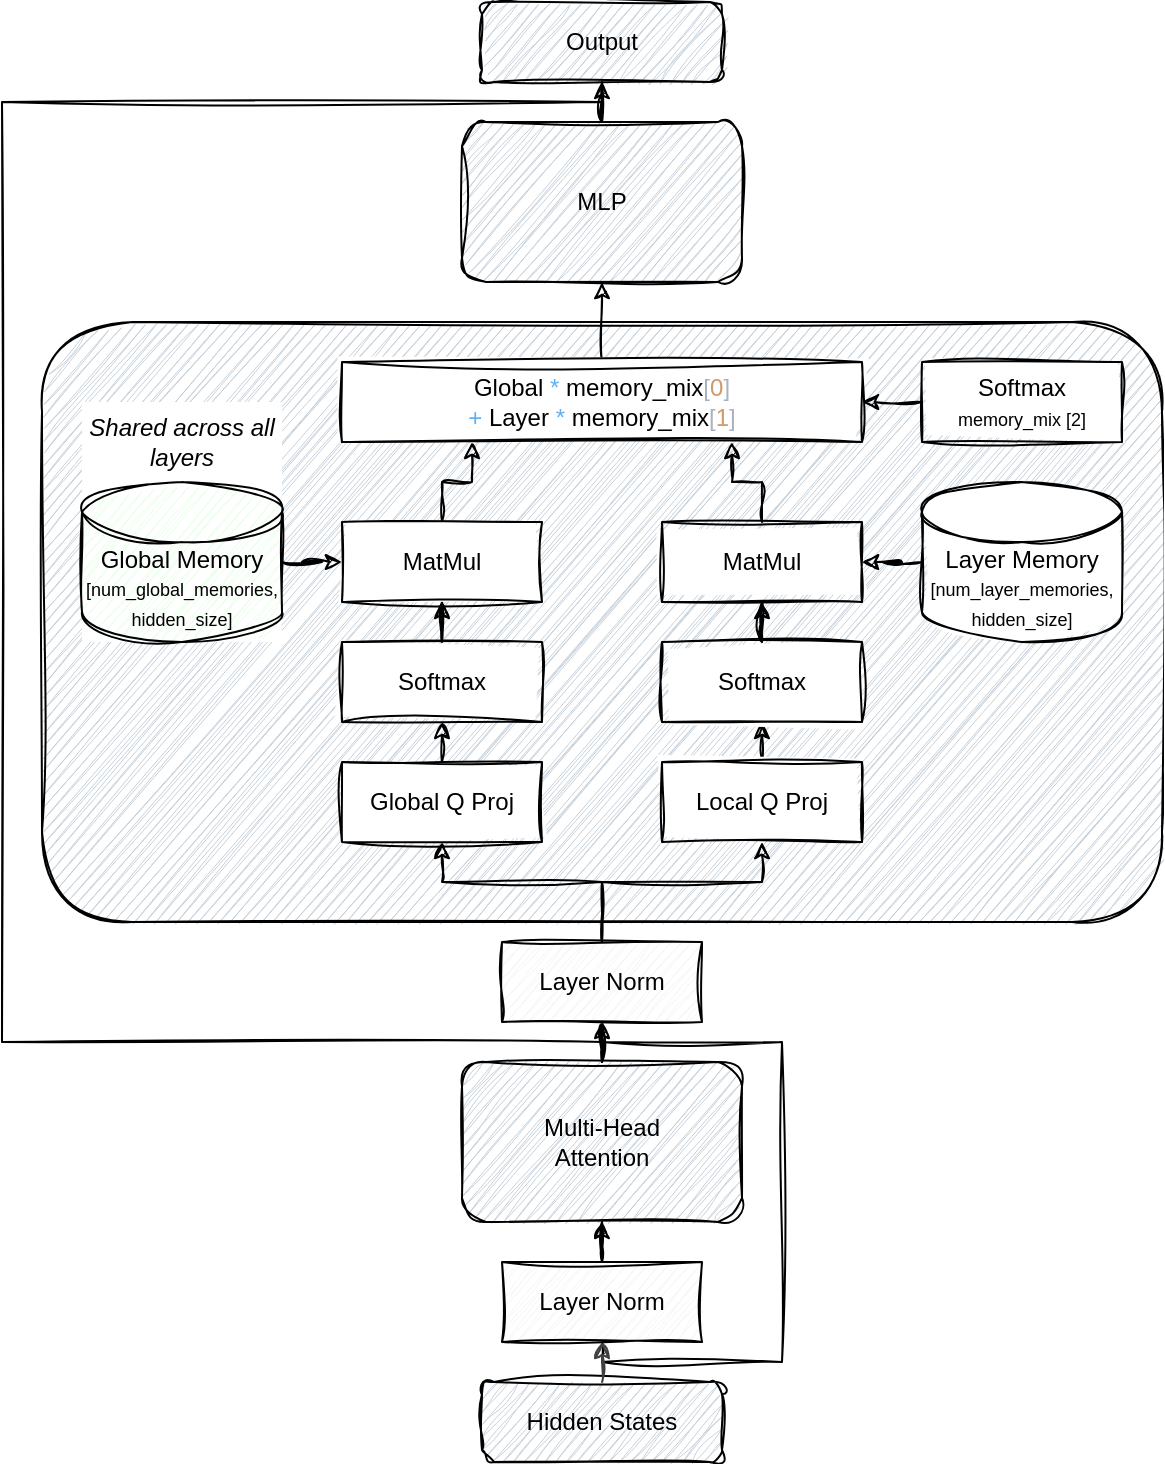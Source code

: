 <mxfile version="24.8.4">
  <diagram name="Page-1" id="BNjqO_U-ip7hN5Ylay93">
    <mxGraphModel dx="1420" dy="893" grid="1" gridSize="10" guides="1" tooltips="1" connect="1" arrows="1" fold="1" page="0" pageScale="1" pageWidth="827" pageHeight="1169" math="0" shadow="0">
      <root>
        <mxCell id="0" />
        <mxCell id="1" parent="0" />
        <mxCell id="yzHuR-fKHhVG8IjJjYtu-60" value="" style="rounded=1;whiteSpace=wrap;html=1;sketch=1;hachureGap=4;jiggle=2;curveFitting=1;fontFamily=Helvetica;shadow=0;glass=0;strokeColor=#000000;align=center;verticalAlign=middle;fontSize=12;fontColor=default;fillColor=#C6D1DB;" vertex="1" parent="1">
          <mxGeometry x="20" y="500" width="560" height="300" as="geometry" />
        </mxCell>
        <mxCell id="2" value="Hidden States" style="rounded=1;whiteSpace=wrap;html=1;fillColor=#C6D1DB;strokeColor=#000000;sketch=1;curveFitting=1;jiggle=2;shadow=0;glass=0;align=center;verticalAlign=middle;fontFamily=Helvetica;fontSize=12;fontColor=default;" parent="1" vertex="1">
          <mxGeometry x="240" y="1030" width="120" height="40" as="geometry" />
        </mxCell>
        <mxCell id="7ALhebWWjywCs4MrrUen-11" style="edgeStyle=orthogonalEdgeStyle;rounded=0;orthogonalLoop=1;jettySize=auto;html=1;sketch=1;curveFitting=1;jiggle=2;" parent="1" source="3" target="4" edge="1">
          <mxGeometry relative="1" as="geometry" />
        </mxCell>
        <mxCell id="yzHuR-fKHhVG8IjJjYtu-54" style="edgeStyle=orthogonalEdgeStyle;rounded=0;orthogonalLoop=1;jettySize=auto;html=1;exitX=0.5;exitY=1;exitDx=0;exitDy=0;entryX=0.5;entryY=0;entryDx=0;entryDy=0;strokeColor=default;align=center;verticalAlign=middle;fontFamily=Helvetica;fontSize=11;fontColor=default;labelBackgroundColor=default;endArrow=none;endFill=0;sketch=1;curveFitting=1;jiggle=2;curved=0;" edge="1" parent="1" source="3" target="4">
          <mxGeometry relative="1" as="geometry">
            <Array as="points">
              <mxPoint x="300" y="1020" />
              <mxPoint x="390" y="1020" />
              <mxPoint x="390" y="860" />
              <mxPoint x="300" y="860" />
            </Array>
          </mxGeometry>
        </mxCell>
        <mxCell id="3" value="Layer Norm" style="rounded=0;whiteSpace=wrap;html=1;fillColor=#F5F5F5;strokeColor=#000000;align=center;verticalAlign=middle;fontFamily=Helvetica;fontSize=12;fontColor=default;sketch=1;curveFitting=1;jiggle=2;" parent="1" vertex="1">
          <mxGeometry x="250" y="970" width="100" height="40" as="geometry" />
        </mxCell>
        <mxCell id="7ALhebWWjywCs4MrrUen-13" style="edgeStyle=orthogonalEdgeStyle;rounded=0;orthogonalLoop=1;jettySize=auto;html=1;entryX=0.5;entryY=1;entryDx=0;entryDy=0;sketch=1;curveFitting=1;jiggle=2;" parent="1" source="4" target="5" edge="1">
          <mxGeometry relative="1" as="geometry" />
        </mxCell>
        <mxCell id="4" value="Multi-Head&#xa;Attention" style="rounded=1;whiteSpace=wrap;html=1;fillColor=#C6D1DB;strokeColor=#000000;sketch=1;curveFitting=1;jiggle=2;shadow=0;glass=0;align=center;verticalAlign=middle;fontFamily=Helvetica;fontSize=12;fontColor=default;" parent="1" vertex="1">
          <mxGeometry x="230" y="870" width="140" height="80" as="geometry" />
        </mxCell>
        <mxCell id="yzHuR-fKHhVG8IjJjYtu-24" style="edgeStyle=orthogonalEdgeStyle;rounded=0;orthogonalLoop=1;jettySize=auto;html=1;exitX=0.5;exitY=0;exitDx=0;exitDy=0;entryX=0.5;entryY=1;entryDx=0;entryDy=0;sketch=1;curveFitting=1;jiggle=2;" edge="1" parent="1" source="5" target="yzHuR-fKHhVG8IjJjYtu-21">
          <mxGeometry relative="1" as="geometry">
            <Array as="points">
              <mxPoint x="300" y="780" />
              <mxPoint x="220" y="780" />
            </Array>
          </mxGeometry>
        </mxCell>
        <mxCell id="yzHuR-fKHhVG8IjJjYtu-25" style="edgeStyle=orthogonalEdgeStyle;rounded=0;orthogonalLoop=1;jettySize=auto;html=1;entryX=0.5;entryY=1;entryDx=0;entryDy=0;sketch=1;curveFitting=1;jiggle=2;" edge="1" parent="1" source="5" target="yzHuR-fKHhVG8IjJjYtu-20">
          <mxGeometry relative="1" as="geometry">
            <Array as="points">
              <mxPoint x="300" y="780" />
              <mxPoint x="380" y="780" />
            </Array>
          </mxGeometry>
        </mxCell>
        <mxCell id="yzHuR-fKHhVG8IjJjYtu-53" style="edgeStyle=orthogonalEdgeStyle;rounded=0;orthogonalLoop=1;jettySize=auto;html=1;exitX=0.5;exitY=1;exitDx=0;exitDy=0;entryX=0.5;entryY=0;entryDx=0;entryDy=0;strokeColor=default;align=center;verticalAlign=middle;fontFamily=Helvetica;fontSize=11;fontColor=default;labelBackgroundColor=default;endArrow=none;endFill=0;sketch=1;curveFitting=1;jiggle=2;curved=0;" edge="1" parent="1" source="5" target="8">
          <mxGeometry relative="1" as="geometry">
            <Array as="points">
              <mxPoint x="300" y="860" />
              <mxPoint y="860" />
              <mxPoint y="390" />
              <mxPoint x="300" y="390" />
            </Array>
          </mxGeometry>
        </mxCell>
        <mxCell id="5" value="Layer Norm" style="rounded=0;whiteSpace=wrap;html=1;fillColor=#F5F5F5;strokeColor=#000000;sketch=1;curveFitting=1;jiggle=2;" parent="1" vertex="1">
          <mxGeometry x="250" y="810" width="100" height="40" as="geometry" />
        </mxCell>
        <mxCell id="yzHuR-fKHhVG8IjJjYtu-36" style="edgeStyle=orthogonalEdgeStyle;rounded=0;orthogonalLoop=1;jettySize=auto;html=1;entryX=1;entryY=0.5;entryDx=0;entryDy=0;sketch=1;curveFitting=1;jiggle=2;" edge="1" parent="1" source="7" target="yzHuR-fKHhVG8IjJjYtu-33">
          <mxGeometry relative="1" as="geometry" />
        </mxCell>
        <mxCell id="7" value="Layer Memory&lt;br&gt;&lt;font style=&quot;font-size: 9px;&quot;&gt;[num_layer_memories, hidden_size]&lt;/font&gt;" style="shape=cylinder3;whiteSpace=wrap;html=1;boundedLbl=1;backgroundOutline=1;size=15;fillColor=default;strokeColor=#000000;sketch=1;curveFitting=1;jiggle=2;" parent="1" vertex="1">
          <mxGeometry x="460" y="580" width="100" height="80" as="geometry" />
        </mxCell>
        <mxCell id="7ALhebWWjywCs4MrrUen-17" style="edgeStyle=orthogonalEdgeStyle;rounded=0;orthogonalLoop=1;jettySize=auto;html=1;exitX=0.5;exitY=0;exitDx=0;exitDy=0;sketch=1;curveFitting=1;jiggle=2;" parent="1" source="8" target="9" edge="1">
          <mxGeometry relative="1" as="geometry" />
        </mxCell>
        <mxCell id="8" value="MLP" style="rounded=1;whiteSpace=wrap;html=1;fillColor=#C6D1DB;strokeColor=#000000;glass=0;shadow=0;sketch=1;curveFitting=1;jiggle=2;" parent="1" vertex="1">
          <mxGeometry x="230" y="400" width="140" height="80" as="geometry" />
        </mxCell>
        <mxCell id="9" value="Output" style="rounded=1;whiteSpace=wrap;html=1;fillColor=#C6D1DB;strokeColor=#000000;sketch=1;curveFitting=1;jiggle=2;shadow=0;glass=0;align=center;verticalAlign=middle;fontFamily=Helvetica;fontSize=12;fontColor=default;" parent="1" vertex="1">
          <mxGeometry x="240" y="340" width="120" height="40" as="geometry" />
        </mxCell>
        <mxCell id="10" value="" style="endArrow=classic;html=1;strokeColor=#404040;sketch=1;curveFitting=1;jiggle=2;" parent="1" source="2" target="3" edge="1">
          <mxGeometry width="50" height="50" relative="1" as="geometry" />
        </mxCell>
        <mxCell id="yzHuR-fKHhVG8IjJjYtu-31" style="edgeStyle=orthogonalEdgeStyle;rounded=0;orthogonalLoop=1;jettySize=auto;html=1;exitX=0.5;exitY=0;exitDx=0;exitDy=0;entryX=0.5;entryY=1;entryDx=0;entryDy=0;sketch=1;curveFitting=1;jiggle=2;" edge="1" parent="1" source="yzHuR-fKHhVG8IjJjYtu-20" target="yzHuR-fKHhVG8IjJjYtu-27">
          <mxGeometry relative="1" as="geometry" />
        </mxCell>
        <mxCell id="yzHuR-fKHhVG8IjJjYtu-20" value="Local Q Proj" style="rounded=0;whiteSpace=wrap;html=1;fillColor=default;strokeColor=#000000;sketch=1;curveFitting=1;jiggle=2;" vertex="1" parent="1">
          <mxGeometry x="330" y="720" width="100" height="40" as="geometry" />
        </mxCell>
        <mxCell id="yzHuR-fKHhVG8IjJjYtu-30" style="edgeStyle=orthogonalEdgeStyle;rounded=0;orthogonalLoop=1;jettySize=auto;html=1;exitX=0.5;exitY=0;exitDx=0;exitDy=0;entryX=0.5;entryY=1;entryDx=0;entryDy=0;sketch=1;curveFitting=1;jiggle=2;" edge="1" parent="1" source="yzHuR-fKHhVG8IjJjYtu-21" target="yzHuR-fKHhVG8IjJjYtu-26">
          <mxGeometry relative="1" as="geometry" />
        </mxCell>
        <mxCell id="yzHuR-fKHhVG8IjJjYtu-21" value="Global Q&amp;nbsp;Proj" style="rounded=0;whiteSpace=wrap;html=1;fillColor=default;strokeColor=#000000;sketch=1;curveFitting=1;jiggle=2;" vertex="1" parent="1">
          <mxGeometry x="170" y="720" width="100" height="40" as="geometry" />
        </mxCell>
        <mxCell id="yzHuR-fKHhVG8IjJjYtu-34" style="edgeStyle=orthogonalEdgeStyle;rounded=0;orthogonalLoop=1;jettySize=auto;html=1;entryX=0.5;entryY=1;entryDx=0;entryDy=0;sketch=1;curveFitting=1;jiggle=2;" edge="1" parent="1" source="yzHuR-fKHhVG8IjJjYtu-26" target="yzHuR-fKHhVG8IjJjYtu-32">
          <mxGeometry relative="1" as="geometry" />
        </mxCell>
        <mxCell id="yzHuR-fKHhVG8IjJjYtu-26" value="Softmax" style="rounded=0;whiteSpace=wrap;html=1;fillColor=default;strokeColor=#000000;sketch=1;curveFitting=1;jiggle=2;" vertex="1" parent="1">
          <mxGeometry x="170" y="660" width="100" height="40" as="geometry" />
        </mxCell>
        <mxCell id="yzHuR-fKHhVG8IjJjYtu-35" style="edgeStyle=orthogonalEdgeStyle;rounded=0;orthogonalLoop=1;jettySize=auto;html=1;entryX=0.5;entryY=1;entryDx=0;entryDy=0;sketch=1;curveFitting=1;jiggle=2;" edge="1" parent="1" source="yzHuR-fKHhVG8IjJjYtu-27" target="yzHuR-fKHhVG8IjJjYtu-33">
          <mxGeometry relative="1" as="geometry" />
        </mxCell>
        <mxCell id="yzHuR-fKHhVG8IjJjYtu-27" value="Softmax" style="rounded=0;whiteSpace=wrap;html=1;fillColor=default;strokeColor=#000000;sketch=1;curveFitting=1;jiggle=2;" vertex="1" parent="1">
          <mxGeometry x="330" y="660" width="100" height="40" as="geometry" />
        </mxCell>
        <mxCell id="yzHuR-fKHhVG8IjJjYtu-29" style="edgeStyle=orthogonalEdgeStyle;rounded=0;orthogonalLoop=1;jettySize=auto;html=1;entryX=0;entryY=0.5;entryDx=0;entryDy=0;sketch=1;curveFitting=1;jiggle=2;" edge="1" parent="1" source="6" target="yzHuR-fKHhVG8IjJjYtu-32">
          <mxGeometry relative="1" as="geometry" />
        </mxCell>
        <mxCell id="yzHuR-fKHhVG8IjJjYtu-44" style="edgeStyle=orthogonalEdgeStyle;rounded=0;orthogonalLoop=1;jettySize=auto;html=1;exitX=0.5;exitY=0;exitDx=0;exitDy=0;entryX=0.25;entryY=1;entryDx=0;entryDy=0;sketch=1;curveFitting=1;jiggle=2;" edge="1" parent="1" source="yzHuR-fKHhVG8IjJjYtu-32" target="yzHuR-fKHhVG8IjJjYtu-41">
          <mxGeometry relative="1" as="geometry" />
        </mxCell>
        <mxCell id="yzHuR-fKHhVG8IjJjYtu-32" value="MatMul" style="rounded=0;whiteSpace=wrap;html=1;fillColor=default;strokeColor=#000000;sketch=1;curveFitting=1;jiggle=2;" vertex="1" parent="1">
          <mxGeometry x="170" y="600" width="100" height="40" as="geometry" />
        </mxCell>
        <mxCell id="yzHuR-fKHhVG8IjJjYtu-43" style="edgeStyle=orthogonalEdgeStyle;rounded=0;orthogonalLoop=1;jettySize=auto;html=1;exitX=0.5;exitY=0;exitDx=0;exitDy=0;entryX=0.75;entryY=1;entryDx=0;entryDy=0;sketch=1;curveFitting=1;jiggle=2;" edge="1" parent="1" source="yzHuR-fKHhVG8IjJjYtu-33" target="yzHuR-fKHhVG8IjJjYtu-41">
          <mxGeometry relative="1" as="geometry" />
        </mxCell>
        <mxCell id="yzHuR-fKHhVG8IjJjYtu-33" value="MatMul" style="rounded=0;whiteSpace=wrap;html=1;fillColor=default;strokeColor=#000000;sketch=1;curveFitting=1;jiggle=2;" vertex="1" parent="1">
          <mxGeometry x="330" y="600" width="100" height="40" as="geometry" />
        </mxCell>
        <mxCell id="yzHuR-fKHhVG8IjJjYtu-49" style="edgeStyle=orthogonalEdgeStyle;rounded=0;orthogonalLoop=1;jettySize=auto;html=1;exitX=0.5;exitY=0;exitDx=0;exitDy=0;entryX=0.5;entryY=1;entryDx=0;entryDy=0;sketch=1;curveFitting=1;jiggle=2;" edge="1" parent="1" source="yzHuR-fKHhVG8IjJjYtu-41" target="8">
          <mxGeometry relative="1" as="geometry" />
        </mxCell>
        <mxCell id="yzHuR-fKHhVG8IjJjYtu-41" value="Global&amp;nbsp;&lt;span style=&quot;color: rgb(97, 175, 239);&quot; class=&quot;token&quot;&gt;*&lt;/span&gt;&amp;nbsp;memory_mix&lt;span style=&quot;color: rgb(171, 178, 191);&quot; class=&quot;token&quot;&gt;[&lt;/span&gt;&lt;span style=&quot;color: rgb(209, 154, 102);&quot; class=&quot;token&quot;&gt;0&lt;/span&gt;&lt;span style=&quot;color: rgb(171, 178, 191);&quot; class=&quot;token&quot;&gt;]&lt;/span&gt; &lt;span style=&quot;color: rgb(97, 175, 239);&quot; class=&quot;token&quot;&gt;+&lt;/span&gt;&amp;nbsp;Layer&amp;nbsp;&lt;span style=&quot;color: rgb(97, 175, 239);&quot; class=&quot;token&quot;&gt;*&lt;/span&gt;&amp;nbsp;memory_mix&lt;span style=&quot;color: rgb(171, 178, 191);&quot; class=&quot;token&quot;&gt;[&lt;/span&gt;&lt;span style=&quot;color: rgb(209, 154, 102);&quot; class=&quot;token&quot;&gt;1&lt;/span&gt;&lt;span style=&quot;color: rgb(171, 178, 191);&quot; class=&quot;token&quot;&gt;]&lt;/span&gt;" style="rounded=0;whiteSpace=wrap;html=1;fillColor=default;strokeColor=#000000;sketch=1;curveFitting=1;jiggle=2;fillStyle=solid;" vertex="1" parent="1">
          <mxGeometry x="170" y="520" width="260" height="40" as="geometry" />
        </mxCell>
        <mxCell id="yzHuR-fKHhVG8IjJjYtu-45" style="edgeStyle=orthogonalEdgeStyle;rounded=0;orthogonalLoop=1;jettySize=auto;html=1;exitX=0;exitY=0.5;exitDx=0;exitDy=0;entryX=1;entryY=0.5;entryDx=0;entryDy=0;sketch=1;curveFitting=1;jiggle=2;" edge="1" parent="1" source="yzHuR-fKHhVG8IjJjYtu-37" target="yzHuR-fKHhVG8IjJjYtu-41">
          <mxGeometry relative="1" as="geometry" />
        </mxCell>
        <mxCell id="yzHuR-fKHhVG8IjJjYtu-37" value="Softmax&lt;div&gt;&lt;font style=&quot;font-size: 9px;&quot;&gt;memory_mix [2]&lt;/font&gt;&lt;/div&gt;" style="rounded=0;whiteSpace=wrap;html=1;fillColor=default;strokeColor=#000000;sketch=1;curveFitting=1;jiggle=2;" vertex="1" parent="1">
          <mxGeometry x="460" y="520" width="100" height="40" as="geometry" />
        </mxCell>
        <mxCell id="yzHuR-fKHhVG8IjJjYtu-63" value="" style="group;fillColor=default;" vertex="1" connectable="0" parent="1">
          <mxGeometry x="40" y="540" width="100" height="120" as="geometry" />
        </mxCell>
        <mxCell id="6" value="Global Memory&lt;br&gt;&lt;font style=&quot;font-size: 9px;&quot;&gt;[num_global_memories, hidden_size]&lt;/font&gt;" style="shape=cylinder3;whiteSpace=wrap;html=1;boundedLbl=1;backgroundOutline=1;size=15;fillColor=#E6FFE6;strokeColor=#000000;sketch=1;curveFitting=1;jiggle=2;" parent="yzHuR-fKHhVG8IjJjYtu-63" vertex="1">
          <mxGeometry y="40" width="100" height="80" as="geometry" />
        </mxCell>
        <mxCell id="11" value="Shared across all layers" style="text;html=1;strokeColor=none;fillColor=none;align=center;verticalAlign=middle;whiteSpace=wrap;rounded=0;fontStyle=2;sketch=1;curveFitting=1;jiggle=2;" parent="yzHuR-fKHhVG8IjJjYtu-63" vertex="1">
          <mxGeometry width="100" height="40" as="geometry" />
        </mxCell>
      </root>
    </mxGraphModel>
  </diagram>
</mxfile>
